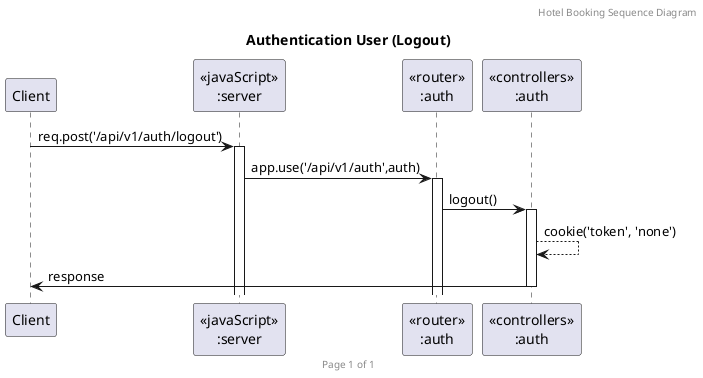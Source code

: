 @startuml Authentication User (Logout)

header Hotel Booking Sequence Diagram
footer Page %page% of %lastpage%
title "Authentication User (Logout)"

participant "Client" as client
participant "<<javaScript>>\n:server" as server
participant "<<router>>\n:auth" as routerAuth
participant "<<controllers>>\n:auth" as controllersAuth

client->server ++:req.post('/api/v1/auth/logout')
server->routerAuth ++:app.use('/api/v1/auth',auth)
routerAuth -> controllersAuth ++:logout()


controllersAuth-->controllersAuth :cookie('token', 'none')


controllersAuth->client --:response

@enduml
